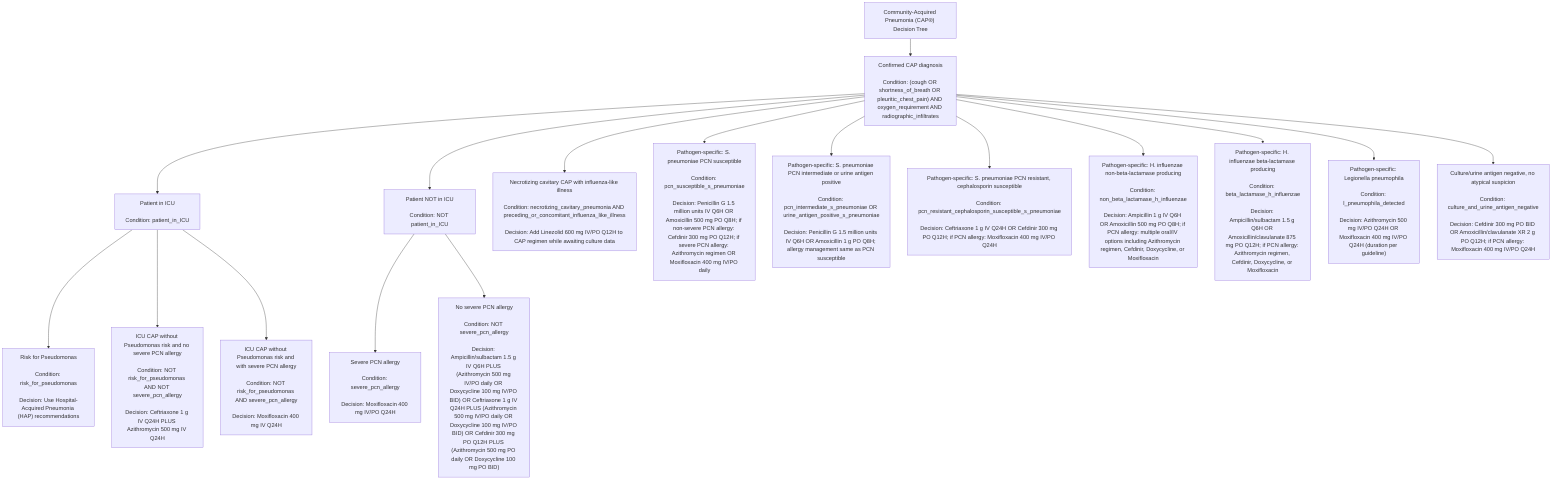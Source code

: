 flowchart TD
    N1["Community-Acquired Pneumonia (CAP®) Decision Tree"]
    N2["Confirmed CAP diagnosis<br/><br/>Condition: (cough OR shortness_of_breath OR pleuritic_chest_pain) AND oxygen_requirement AND radiographic_infiltrates"]
    N1 --> N2
    N3["Patient in ICU<br/><br/>Condition: patient_in_ICU"]
    N2 --> N3
    N4["Risk for Pseudomonas<br/><br/>Condition: risk_for_pseudomonas<br/><br/>Decision: Use Hospital-Acquired Pneumonia (HAP) recommendations"]
    N3 --> N4
    N5["ICU CAP without Pseudomonas risk and no severe PCN allergy<br/><br/>Condition: NOT risk_for_pseudomonas AND NOT severe_pcn_allergy<br/><br/>Decision: Ceftriaxone 1 g IV Q24H PLUS Azithromycin 500 mg IV Q24H"]
    N3 --> N5
    N6["ICU CAP without Pseudomonas risk and with severe PCN allergy<br/><br/>Condition: NOT risk_for_pseudomonas AND severe_pcn_allergy<br/><br/>Decision: Moxifloxacin 400 mg IV Q24H"]
    N3 --> N6
    N7["Patient NOT in ICU<br/><br/>Condition: NOT patient_in_ICU"]
    N2 --> N7
    N8["Severe PCN allergy<br/><br/>Condition: severe_pcn_allergy<br/><br/>Decision: Moxifloxacin 400 mg IV/PO Q24H"]
    N7 --> N8
    N9["No severe PCN allergy<br/><br/>Condition: NOT severe_pcn_allergy<br/><br/>Decision: Ampicillin/sulbactam 1.5 g IV Q6H PLUS (Azithromycin 500 mg IV/PO daily OR Doxycycline 100 mg IV/PO BID) OR Ceftriaxone 1 g IV Q24H PLUS (Azithromycin 500 mg IV/PO daily OR Doxycycline 100 mg IV/PO BID) OR Cefdinir 300 mg PO Q12H PLUS (Azithromycin 500 mg PO daily OR Doxycycline 100 mg PO BID)"]
    N7 --> N9
    N10["Necrotizing cavitary CAP with influenza-like illness<br/><br/>Condition: necrotizing_cavitary_pneumonia AND preceding_or_concomitant_influenza_like_illness<br/><br/>Decision: Add Linezolid 600 mg IV/PO Q12H to CAP regimen while awaiting culture data"]
    N2 --> N10
    N11["Pathogen-specific: S. pneumoniae PCN susceptible<br/><br/>Condition: pcn_susceptible_s_pneumoniae<br/><br/>Decision: Penicillin G 1.5 million units IV Q6H OR Amoxicillin 500 mg PO Q8H; if non-severe PCN allergy: Cefdinir 300 mg PO Q12H; if severe PCN allergy: Azithromycin regimen OR Moxifloxacin 400 mg IV/PO daily"]
    N2 --> N11
    N12["Pathogen-specific: S. pneumoniae PCN intermediate or urine antigen positive<br/><br/>Condition: pcn_intermediate_s_pneumoniae OR urine_antigen_positive_s_pneumoniae<br/><br/>Decision: Penicillin G 1.5 million units IV Q6H OR Amoxicillin 1 g PO Q8H; allergy management same as PCN susceptible"]
    N2 --> N12
    N13["Pathogen-specific: S. pneumoniae PCN resistant, cephalosporin susceptible<br/><br/>Condition: pcn_resistant_cephalosporin_susceptible_s_pneumoniae<br/><br/>Decision: Ceftriaxone 1 g IV Q24H OR Cefdinir 300 mg PO Q12H; if PCN allergy: Moxifloxacin 400 mg IV/PO Q24H"]
    N2 --> N13
    N14["Pathogen-specific: H. influenzae non-beta-lactamase producing<br/><br/>Condition: non_beta_lactamase_h_influenzae<br/><br/>Decision: Ampicillin 1 g IV Q6H OR Amoxicillin 500 mg PO Q8H; if PCN allergy: multiple oral/IV options including Azithromycin regimen, Cefdinir, Doxycycline, or Moxifloxacin"]
    N2 --> N14
    N15["Pathogen-specific: H. influenzae beta-lactamase producing<br/><br/>Condition: beta_lactamase_h_influenzae<br/><br/>Decision: Ampicillin/sulbactam 1.5 g Q6H OR Amoxicillin/clavulanate 875 mg PO Q12H; if PCN allergy: Azithromycin regimen, Cefdinir, Doxycycline, or Moxifloxacin"]
    N2 --> N15
    N16["Pathogen-specific: Legionella pneumophila<br/><br/>Condition: l_pneumophila_detected<br/><br/>Decision: Azithromycin 500 mg IV/PO Q24H OR Moxifloxacin 400 mg IV/PO Q24H (duration per guideline)"]
    N2 --> N16
    N17["Culture/urine antigen negative, no atypical suspicion<br/><br/>Condition: culture_and_urine_antigen_negative<br/><br/>Decision: Cefdinir 300 mg PO BID OR Amoxicillin/clavulanate XR 2 g PO Q12H; if PCN allergy: Moxifloxacin 400 mg IV/PO Q24H"]
    N2 --> N17

    %% Styling
    classDef decisionNode fill:#e1f5fe,stroke:#01579b,stroke-width:2px
    classDef leafNode fill:#f3e5f5,stroke:#4a148c,stroke-width:2px
    classDef endNode fill:#e8f5e8,stroke:#2e7d32,stroke-width:3px